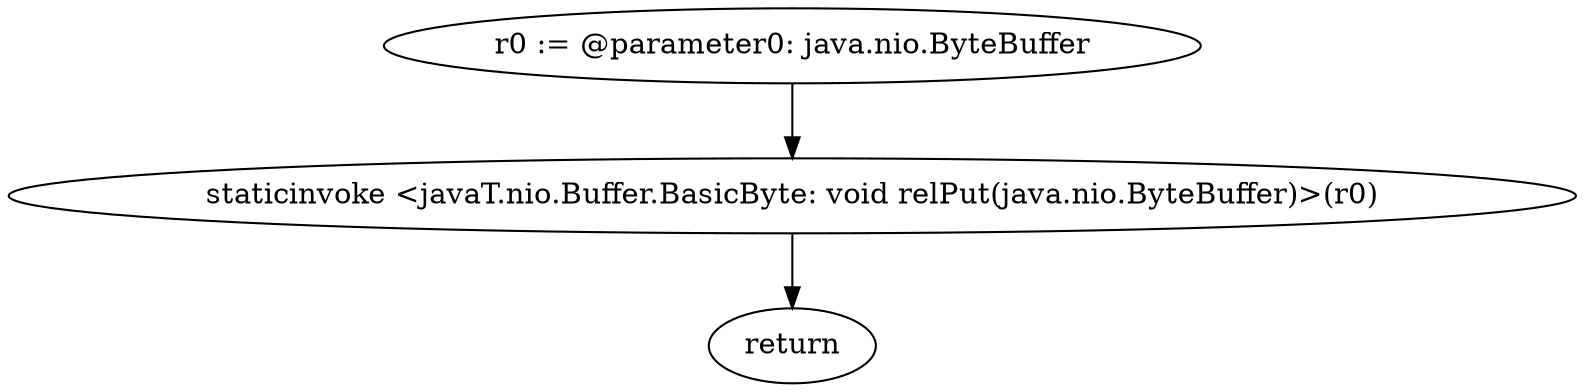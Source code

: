 digraph "unitGraph" {
    "r0 := @parameter0: java.nio.ByteBuffer"
    "staticinvoke <javaT.nio.Buffer.BasicByte: void relPut(java.nio.ByteBuffer)>(r0)"
    "return"
    "r0 := @parameter0: java.nio.ByteBuffer"->"staticinvoke <javaT.nio.Buffer.BasicByte: void relPut(java.nio.ByteBuffer)>(r0)";
    "staticinvoke <javaT.nio.Buffer.BasicByte: void relPut(java.nio.ByteBuffer)>(r0)"->"return";
}
